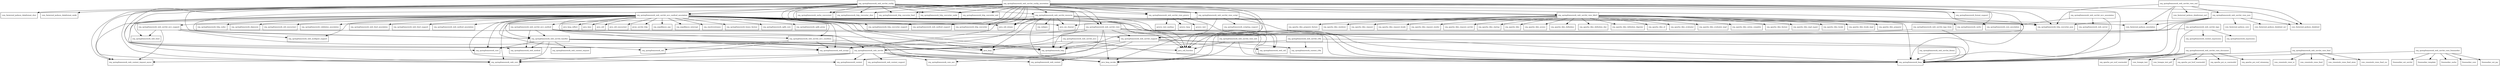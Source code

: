 digraph spring_webmvc_5_0_0_RELEASE_package_dependencies {
  node [shape = box, fontsize=10.0];
  org_springframework_web_servlet -> java_lang_invoke;
  org_springframework_web_servlet -> org_springframework_context;
  org_springframework_web_servlet -> org_springframework_core_env;
  org_springframework_web_servlet -> org_springframework_lang;
  org_springframework_web_servlet -> org_springframework_web_context;
  org_springframework_web_servlet -> org_springframework_web_context_request_async;
  org_springframework_web_servlet -> org_springframework_web_context_support;
  org_springframework_web_servlet -> org_springframework_web_cors;
  org_springframework_web_servlet_config -> com_fasterxml_jackson_dataformat_cbor;
  org_springframework_web_servlet_config -> com_fasterxml_jackson_dataformat_smile;
  org_springframework_web_servlet_config -> org_springframework_cache_concurrent;
  org_springframework_web_servlet_config -> org_springframework_http;
  org_springframework_web_servlet_config -> org_springframework_http_converter;
  org_springframework_web_servlet_config -> org_springframework_http_converter_cbor;
  org_springframework_web_servlet_config -> org_springframework_http_converter_feed;
  org_springframework_web_servlet_config -> org_springframework_http_converter_json;
  org_springframework_web_servlet_config -> org_springframework_http_converter_smile;
  org_springframework_web_servlet_config -> org_springframework_http_converter_support;
  org_springframework_web_servlet_config -> org_springframework_http_converter_xml;
  org_springframework_web_servlet_config -> org_springframework_lang;
  org_springframework_web_servlet_config -> org_springframework_web_accept;
  org_springframework_web_servlet_config -> org_springframework_web_cors;
  org_springframework_web_servlet_config -> org_springframework_web_method_support;
  org_springframework_web_servlet_config -> org_springframework_web_servlet_handler;
  org_springframework_web_servlet_config -> org_springframework_web_servlet_mvc_method_annotation;
  org_springframework_web_servlet_config -> org_springframework_web_servlet_resource;
  org_springframework_web_servlet_config -> org_springframework_web_servlet_view;
  org_springframework_web_servlet_config -> org_springframework_web_servlet_view_groovy;
  org_springframework_web_servlet_config -> org_springframework_web_servlet_view_script;
  org_springframework_web_servlet_config -> org_springframework_web_servlet_view_tiles3;
  org_springframework_web_servlet_config_annotation -> com_fasterxml_jackson_databind;
  org_springframework_web_servlet_config_annotation -> java_lang_invoke;
  org_springframework_web_servlet_config_annotation -> java_util_function;
  org_springframework_web_servlet_config_annotation -> java_util_stream;
  org_springframework_web_servlet_config_annotation -> org_springframework_cache;
  org_springframework_web_servlet_config_annotation -> org_springframework_cache_concurrent;
  org_springframework_web_servlet_config_annotation -> org_springframework_core;
  org_springframework_web_servlet_config_annotation -> org_springframework_format_support;
  org_springframework_web_servlet_config_annotation -> org_springframework_http;
  org_springframework_web_servlet_config_annotation -> org_springframework_http_converter;
  org_springframework_web_servlet_config_annotation -> org_springframework_http_converter_cbor;
  org_springframework_web_servlet_config_annotation -> org_springframework_http_converter_feed;
  org_springframework_web_servlet_config_annotation -> org_springframework_http_converter_json;
  org_springframework_web_servlet_config_annotation -> org_springframework_http_converter_smile;
  org_springframework_web_servlet_config_annotation -> org_springframework_http_converter_support;
  org_springframework_web_servlet_config_annotation -> org_springframework_http_converter_xml;
  org_springframework_web_servlet_config_annotation -> org_springframework_lang;
  org_springframework_web_servlet_config_annotation -> org_springframework_web_accept;
  org_springframework_web_servlet_config_annotation -> org_springframework_web_context_request_async;
  org_springframework_web_servlet_config_annotation -> org_springframework_web_cors;
  org_springframework_web_servlet_config_annotation -> org_springframework_web_method_support;
  org_springframework_web_servlet_config_annotation -> org_springframework_web_servlet_handler;
  org_springframework_web_servlet_config_annotation -> org_springframework_web_servlet_mvc_method_annotation;
  org_springframework_web_servlet_config_annotation -> org_springframework_web_servlet_resource;
  org_springframework_web_servlet_config_annotation -> org_springframework_web_servlet_view;
  org_springframework_web_servlet_config_annotation -> org_springframework_web_servlet_view_groovy;
  org_springframework_web_servlet_config_annotation -> org_springframework_web_servlet_view_script;
  org_springframework_web_servlet_config_annotation -> org_springframework_web_servlet_view_tiles3;
  org_springframework_web_servlet_handler -> java_lang;
  org_springframework_web_servlet_handler -> java_lang_invoke;
  org_springframework_web_servlet_handler -> java_util_function;
  org_springframework_web_servlet_handler -> org_springframework_core;
  org_springframework_web_servlet_handler -> org_springframework_lang;
  org_springframework_web_servlet_handler -> org_springframework_web_context_request;
  org_springframework_web_servlet_handler -> org_springframework_web_cors;
  org_springframework_web_servlet_handler -> org_springframework_web_method;
  org_springframework_web_servlet_handler -> org_springframework_web_servlet;
  org_springframework_web_servlet_i18n -> org_springframework_context_i18n;
  org_springframework_web_servlet_i18n -> org_springframework_lang;
  org_springframework_web_servlet_i18n -> org_springframework_web_servlet;
  org_springframework_web_servlet_mvc -> java_lang;
  org_springframework_web_servlet_mvc -> org_springframework_http;
  org_springframework_web_servlet_mvc -> org_springframework_lang;
  org_springframework_web_servlet_mvc_annotation -> org_springframework_core_annotation;
  org_springframework_web_servlet_mvc_annotation -> org_springframework_lang;
  org_springframework_web_servlet_mvc_annotation -> org_springframework_web_server;
  org_springframework_web_servlet_mvc_condition -> org_springframework_http;
  org_springframework_web_servlet_mvc_condition -> org_springframework_lang;
  org_springframework_web_servlet_mvc_condition -> org_springframework_util;
  org_springframework_web_servlet_mvc_condition -> org_springframework_web_accept;
  org_springframework_web_servlet_mvc_condition -> org_springframework_web_cors;
  org_springframework_web_servlet_mvc_method -> org_springframework_http;
  org_springframework_web_servlet_mvc_method -> org_springframework_lang;
  org_springframework_web_servlet_mvc_method -> org_springframework_web_accept;
  org_springframework_web_servlet_mvc_method -> org_springframework_web_method;
  org_springframework_web_servlet_mvc_method -> org_springframework_web_servlet_handler;
  org_springframework_web_servlet_mvc_method -> org_springframework_web_servlet_mvc_condition;
  org_springframework_web_servlet_mvc_method_annotation -> com_fasterxml_jackson_annotation;
  org_springframework_web_servlet_mvc_method_annotation -> java_lang;
  org_springframework_web_servlet_mvc_method_annotation -> java_lang_invoke;
  org_springframework_web_servlet_mvc_method_annotation -> java_lang_reflect;
  org_springframework_web_servlet_mvc_method_annotation -> java_nio_charset;
  org_springframework_web_servlet_mvc_method_annotation -> java_time;
  org_springframework_web_servlet_mvc_method_annotation -> java_util;
  org_springframework_web_servlet_mvc_method_annotation -> java_util_concurrent;
  org_springframework_web_servlet_mvc_method_annotation -> java_util_function;
  org_springframework_web_servlet_mvc_method_annotation -> java_util_stream;
  org_springframework_web_servlet_mvc_method_annotation -> javax_servlet_http;
  org_springframework_web_servlet_mvc_method_annotation -> org_aopalliance_aop;
  org_springframework_web_servlet_mvc_method_annotation -> org_aopalliance_intercept;
  org_springframework_web_servlet_mvc_method_annotation -> org_reactivestreams;
  org_springframework_web_servlet_mvc_method_annotation -> org_springframework_beans_factory;
  org_springframework_web_servlet_mvc_method_annotation -> org_springframework_cglib_core;
  org_springframework_web_servlet_mvc_method_annotation -> org_springframework_cglib_proxy;
  org_springframework_web_servlet_mvc_method_annotation -> org_springframework_context;
  org_springframework_web_servlet_mvc_method_annotation -> org_springframework_core;
  org_springframework_web_servlet_mvc_method_annotation -> org_springframework_core_annotation;
  org_springframework_web_servlet_mvc_method_annotation -> org_springframework_http;
  org_springframework_web_servlet_mvc_method_annotation -> org_springframework_http_codec;
  org_springframework_web_servlet_mvc_method_annotation -> org_springframework_http_converter;
  org_springframework_web_servlet_mvc_method_annotation -> org_springframework_http_converter_json;
  org_springframework_web_servlet_mvc_method_annotation -> org_springframework_http_converter_support;
  org_springframework_web_servlet_mvc_method_annotation -> org_springframework_lang;
  org_springframework_web_servlet_mvc_method_annotation -> org_springframework_objenesis;
  org_springframework_web_servlet_mvc_method_annotation -> org_springframework_util;
  org_springframework_web_servlet_mvc_method_annotation -> org_springframework_util_concurrent;
  org_springframework_web_servlet_mvc_method_annotation -> org_springframework_validation_annotation;
  org_springframework_web_servlet_mvc_method_annotation -> org_springframework_web_accept;
  org_springframework_web_servlet_mvc_method_annotation -> org_springframework_web_bind;
  org_springframework_web_servlet_mvc_method_annotation -> org_springframework_web_bind_annotation;
  org_springframework_web_servlet_mvc_method_annotation -> org_springframework_web_bind_support;
  org_springframework_web_servlet_mvc_method_annotation -> org_springframework_web_context_request_async;
  org_springframework_web_servlet_mvc_method_annotation -> org_springframework_web_cors;
  org_springframework_web_servlet_mvc_method_annotation -> org_springframework_web_method;
  org_springframework_web_servlet_mvc_method_annotation -> org_springframework_web_method_annotation;
  org_springframework_web_servlet_mvc_method_annotation -> org_springframework_web_method_support;
  org_springframework_web_servlet_mvc_method_annotation -> org_springframework_web_multipart_support;
  org_springframework_web_servlet_mvc_method_annotation -> org_springframework_web_servlet;
  org_springframework_web_servlet_mvc_method_annotation -> org_springframework_web_servlet_handler;
  org_springframework_web_servlet_mvc_method_annotation -> org_springframework_web_servlet_mvc_condition;
  org_springframework_web_servlet_mvc_method_annotation -> org_springframework_web_servlet_mvc_method;
  org_springframework_web_servlet_mvc_method_annotation -> org_springframework_web_servlet_mvc_support;
  org_springframework_web_servlet_mvc_method_annotation -> org_springframework_web_servlet_support;
  org_springframework_web_servlet_mvc_method_annotation -> org_springframework_web_util;
  org_springframework_web_servlet_mvc_support -> org_springframework_lang;
  org_springframework_web_servlet_mvc_support -> org_springframework_web_bind;
  org_springframework_web_servlet_mvc_support -> org_springframework_web_context_request_async;
  org_springframework_web_servlet_mvc_support -> org_springframework_web_multipart_support;
  org_springframework_web_servlet_mvc_support -> org_springframework_web_servlet;
  org_springframework_web_servlet_resource -> java_lang;
  org_springframework_web_servlet_resource -> java_lang_invoke;
  org_springframework_web_servlet_resource -> java_nio_charset;
  org_springframework_web_servlet_resource -> java_util_function;
  org_springframework_web_servlet_resource -> java_util_stream;
  org_springframework_web_servlet_resource -> org_springframework_cache;
  org_springframework_web_servlet_resource -> org_springframework_http;
  org_springframework_web_servlet_resource -> org_springframework_http_converter;
  org_springframework_web_servlet_resource -> org_springframework_lang;
  org_springframework_web_servlet_resource -> org_springframework_web_accept;
  org_springframework_web_servlet_resource -> org_springframework_web_cors;
  org_springframework_web_servlet_resource -> org_webjars;
  org_springframework_web_servlet_support -> org_springframework_context;
  org_springframework_web_servlet_support -> org_springframework_context_i18n;
  org_springframework_web_servlet_support -> org_springframework_http;
  org_springframework_web_servlet_support -> org_springframework_lang;
  org_springframework_web_servlet_support -> org_springframework_web_context;
  org_springframework_web_servlet_support -> org_springframework_web_servlet;
  org_springframework_web_servlet_support -> org_springframework_web_util;
  org_springframework_web_servlet_tags -> org_springframework_context_expression;
  org_springframework_web_servlet_tags -> org_springframework_expression;
  org_springframework_web_servlet_tags -> org_springframework_lang;
  org_springframework_web_servlet_tags -> org_springframework_web_servlet_support;
  org_springframework_web_servlet_tags_form -> org_springframework_lang;
  org_springframework_web_servlet_tags_form -> org_springframework_web_servlet_support;
  org_springframework_web_servlet_theme -> org_springframework_lang;
  org_springframework_web_servlet_view -> java_lang_invoke;
  org_springframework_web_servlet_view -> java_util_function;
  org_springframework_web_servlet_view -> org_springframework_core_env;
  org_springframework_web_servlet_view -> org_springframework_lang;
  org_springframework_web_servlet_view -> org_springframework_web_accept;
  org_springframework_web_servlet_view -> org_springframework_web_servlet;
  org_springframework_web_servlet_view -> org_springframework_web_servlet_support;
  org_springframework_web_servlet_view -> org_springframework_web_util;
  org_springframework_web_servlet_view_document -> com_lowagie_text;
  org_springframework_web_servlet_view_document -> com_lowagie_text_pdf;
  org_springframework_web_servlet_view_document -> org_apache_poi_hssf_usermodel;
  org_springframework_web_servlet_view_document -> org_apache_poi_ss_usermodel;
  org_springframework_web_servlet_view_document -> org_apache_poi_xssf_streaming;
  org_springframework_web_servlet_view_document -> org_apache_poi_xssf_usermodel;
  org_springframework_web_servlet_view_document -> org_springframework_lang;
  org_springframework_web_servlet_view_feed -> com_rometools_rome_feed;
  org_springframework_web_servlet_view_feed -> com_rometools_rome_feed_atom;
  org_springframework_web_servlet_view_feed -> com_rometools_rome_feed_rss;
  org_springframework_web_servlet_view_feed -> com_rometools_rome_io;
  org_springframework_web_servlet_view_feed -> org_springframework_lang;
  org_springframework_web_servlet_view_freemarker -> freemarker_cache;
  org_springframework_web_servlet_view_freemarker -> freemarker_core;
  org_springframework_web_servlet_view_freemarker -> freemarker_ext_jsp;
  org_springframework_web_servlet_view_freemarker -> freemarker_ext_servlet;
  org_springframework_web_servlet_view_freemarker -> freemarker_template;
  org_springframework_web_servlet_view_freemarker -> org_springframework_lang;
  org_springframework_web_servlet_view_groovy -> groovy_lang;
  org_springframework_web_servlet_view_groovy -> groovy_text;
  org_springframework_web_servlet_view_groovy -> groovy_text_markup;
  org_springframework_web_servlet_view_groovy -> org_springframework_lang;
  org_springframework_web_servlet_view_json -> com_fasterxml_jackson_annotation;
  org_springframework_web_servlet_view_json -> com_fasterxml_jackson_core;
  org_springframework_web_servlet_view_json -> com_fasterxml_jackson_databind;
  org_springframework_web_servlet_view_json -> com_fasterxml_jackson_databind_ser;
  org_springframework_web_servlet_view_json -> java_lang_invoke;
  org_springframework_web_servlet_view_json -> java_util_function;
  org_springframework_web_servlet_view_json -> org_springframework_http_converter_json;
  org_springframework_web_servlet_view_json -> org_springframework_lang;
  org_springframework_web_servlet_view_script -> java_lang_invoke;
  org_springframework_web_servlet_view_script -> java_nio_charset;
  org_springframework_web_servlet_view_script -> java_util_function;
  org_springframework_web_servlet_view_script -> org_springframework_lang;
  org_springframework_web_servlet_view_script -> org_springframework_scripting_support;
  org_springframework_web_servlet_view_tiles3 -> org_apache_tiles;
  org_springframework_web_servlet_view_tiles3 -> org_apache_tiles_access;
  org_springframework_web_servlet_view_tiles3 -> org_apache_tiles_definition;
  org_springframework_web_servlet_view_tiles3 -> org_apache_tiles_definition_dao;
  org_springframework_web_servlet_view_tiles3 -> org_apache_tiles_definition_digester;
  org_springframework_web_servlet_view_tiles3 -> org_apache_tiles_el;
  org_springframework_web_servlet_view_tiles3 -> org_apache_tiles_evaluator;
  org_springframework_web_servlet_view_tiles3 -> org_apache_tiles_evaluator_impl;
  org_springframework_web_servlet_view_tiles3 -> org_apache_tiles_extras_complete;
  org_springframework_web_servlet_view_tiles3 -> org_apache_tiles_factory;
  org_springframework_web_servlet_view_tiles3 -> org_apache_tiles_impl_mgmt;
  org_springframework_web_servlet_view_tiles3 -> org_apache_tiles_locale;
  org_springframework_web_servlet_view_tiles3 -> org_apache_tiles_locale_impl;
  org_springframework_web_servlet_view_tiles3 -> org_apache_tiles_preparer;
  org_springframework_web_servlet_view_tiles3 -> org_apache_tiles_preparer_factory;
  org_springframework_web_servlet_view_tiles3 -> org_apache_tiles_renderer;
  org_springframework_web_servlet_view_tiles3 -> org_apache_tiles_request;
  org_springframework_web_servlet_view_tiles3 -> org_apache_tiles_request_locale;
  org_springframework_web_servlet_view_tiles3 -> org_apache_tiles_request_render;
  org_springframework_web_servlet_view_tiles3 -> org_apache_tiles_request_servlet;
  org_springframework_web_servlet_view_tiles3 -> org_apache_tiles_startup;
  org_springframework_web_servlet_view_tiles3 -> org_springframework_lang;
  org_springframework_web_servlet_view_xml -> com_fasterxml_jackson_annotation;
  org_springframework_web_servlet_view_xml -> com_fasterxml_jackson_databind;
  org_springframework_web_servlet_view_xml -> com_fasterxml_jackson_dataformat_xml;
  org_springframework_web_servlet_view_xml -> org_springframework_http_converter_json;
  org_springframework_web_servlet_view_xml -> org_springframework_lang;
  org_springframework_web_servlet_view_xml -> org_springframework_web_servlet_view_json;
  org_springframework_web_servlet_view_xslt -> java_lang_invoke;
  org_springframework_web_servlet_view_xslt -> java_util_function;
  org_springframework_web_servlet_view_xslt -> org_springframework_lang;
}
